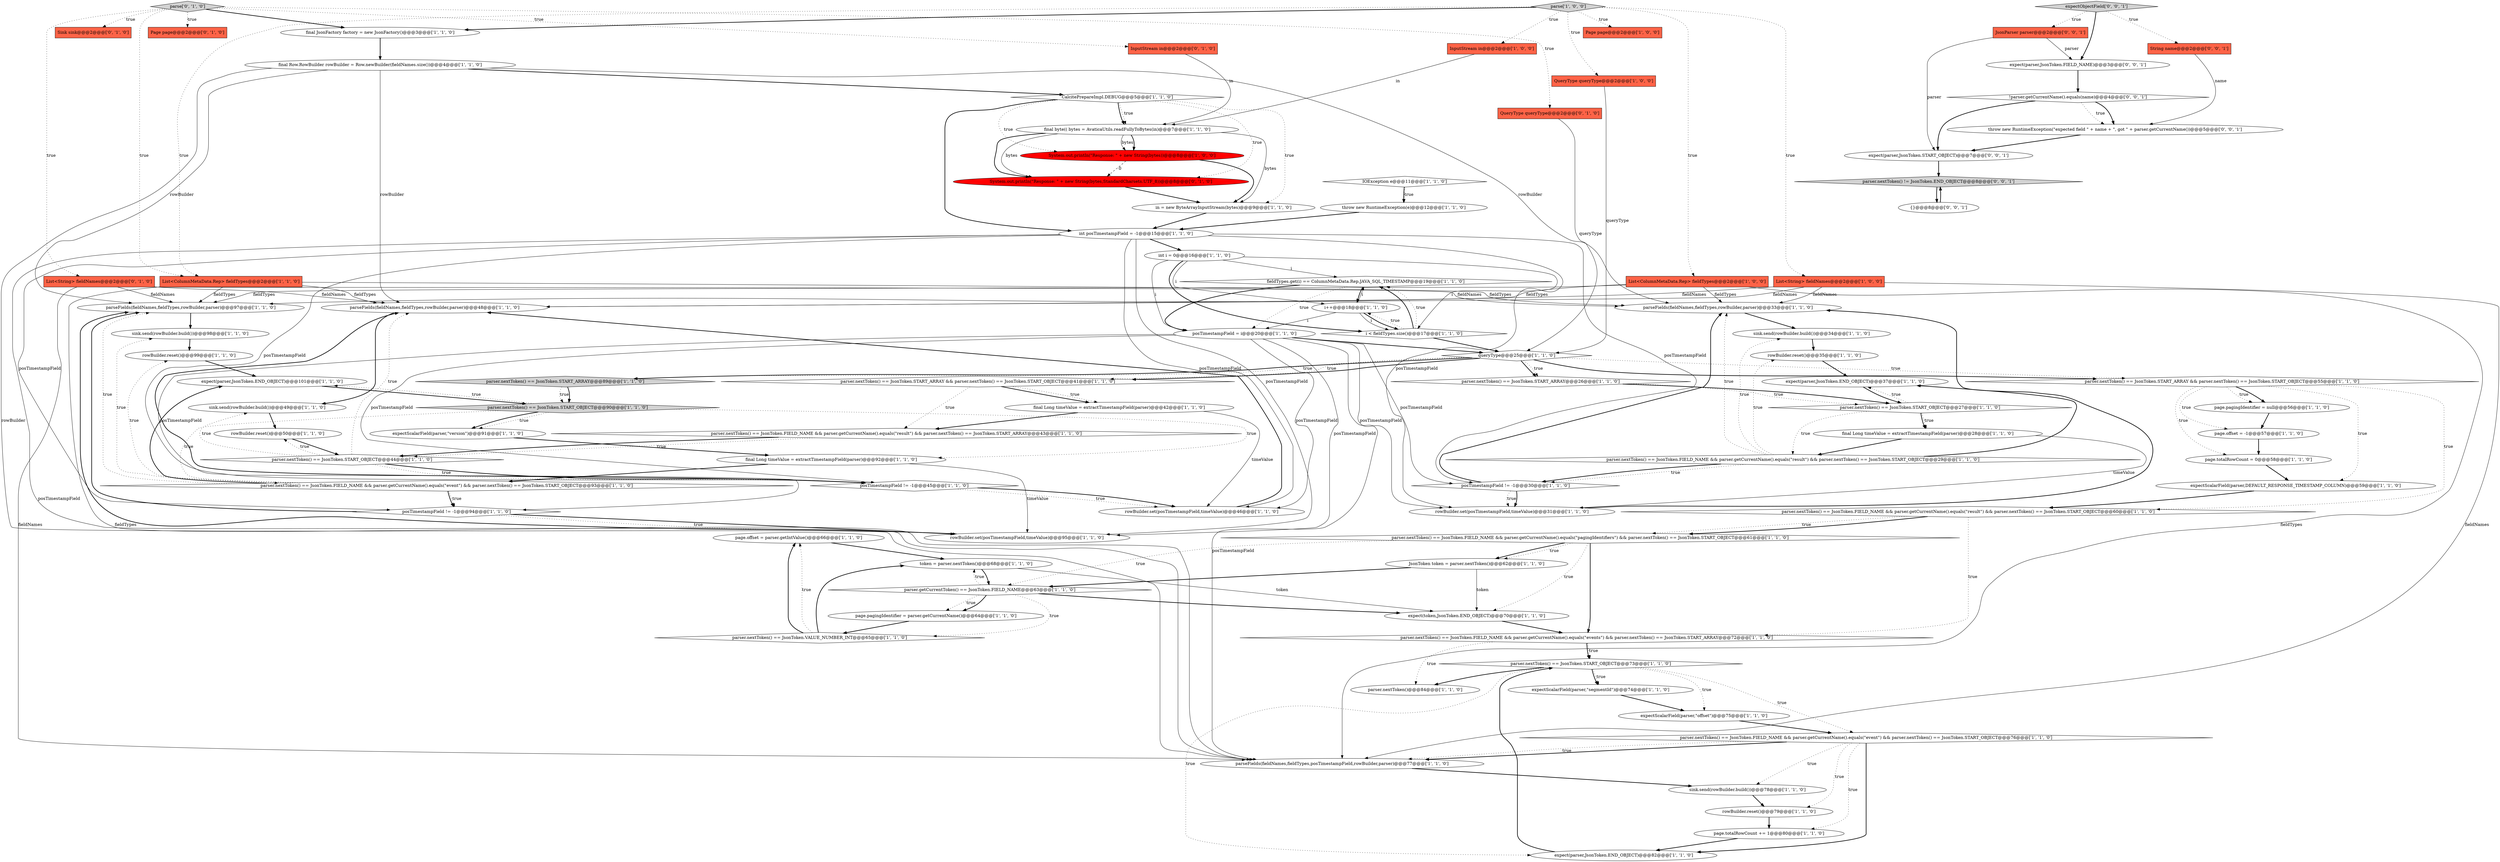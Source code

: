 digraph {
66 [style = filled, label = "page.offset = parser.getIntValue()@@@66@@@['1', '1', '0']", fillcolor = white, shape = ellipse image = "AAA0AAABBB1BBB"];
27 [style = filled, label = "final byte(( bytes = AvaticaUtils.readFullyToBytes(in)@@@7@@@['1', '1', '0']", fillcolor = white, shape = ellipse image = "AAA0AAABBB1BBB"];
16 [style = filled, label = "expect(parser,JsonToken.END_OBJECT)@@@101@@@['1', '1', '0']", fillcolor = white, shape = ellipse image = "AAA0AAABBB1BBB"];
58 [style = filled, label = "expect(token,JsonToken.END_OBJECT)@@@70@@@['1', '1', '0']", fillcolor = white, shape = ellipse image = "AAA0AAABBB1BBB"];
39 [style = filled, label = "rowBuilder.set(posTimestampField,timeValue)@@@31@@@['1', '1', '0']", fillcolor = white, shape = ellipse image = "AAA0AAABBB1BBB"];
17 [style = filled, label = "parseFields(fieldNames,fieldTypes,rowBuilder,parser)@@@48@@@['1', '1', '0']", fillcolor = white, shape = ellipse image = "AAA0AAABBB1BBB"];
68 [style = filled, label = "int i = 0@@@16@@@['1', '1', '0']", fillcolor = white, shape = ellipse image = "AAA0AAABBB1BBB"];
92 [style = filled, label = "expect(parser,JsonToken.FIELD_NAME)@@@3@@@['0', '0', '1']", fillcolor = white, shape = ellipse image = "AAA0AAABBB3BBB"];
25 [style = filled, label = "throw new RuntimeException(e)@@@12@@@['1', '1', '0']", fillcolor = white, shape = ellipse image = "AAA0AAABBB1BBB"];
54 [style = filled, label = "List<ColumnMetaData.Rep> fieldTypes@@@2@@@['1', '1', '0']", fillcolor = tomato, shape = box image = "AAA0AAABBB1BBB"];
91 [style = filled, label = "JsonParser parser@@@2@@@['0', '0', '1']", fillcolor = tomato, shape = box image = "AAA0AAABBB3BBB"];
80 [style = filled, label = "InputStream in@@@2@@@['0', '1', '0']", fillcolor = tomato, shape = box image = "AAA0AAABBB2BBB"];
12 [style = filled, label = "rowBuilder.reset()@@@50@@@['1', '1', '0']", fillcolor = white, shape = ellipse image = "AAA0AAABBB1BBB"];
23 [style = filled, label = "parser.nextToken() == JsonToken.START_ARRAY && parser.nextToken() == JsonToken.START_OBJECT@@@55@@@['1', '1', '0']", fillcolor = white, shape = diamond image = "AAA0AAABBB1BBB"];
53 [style = filled, label = "posTimestampField != -1@@@30@@@['1', '1', '0']", fillcolor = white, shape = diamond image = "AAA0AAABBB1BBB"];
70 [style = filled, label = "sink.send(rowBuilder.build())@@@98@@@['1', '1', '0']", fillcolor = white, shape = ellipse image = "AAA0AAABBB1BBB"];
67 [style = filled, label = "parse['1', '0', '0']", fillcolor = lightgray, shape = diamond image = "AAA0AAABBB1BBB"];
14 [style = filled, label = "parser.nextToken() == JsonToken.FIELD_NAME && parser.getCurrentName().equals(\"events\") && parser.nextToken() == JsonToken.START_ARRAY@@@72@@@['1', '1', '0']", fillcolor = white, shape = diamond image = "AAA0AAABBB1BBB"];
56 [style = filled, label = "parser.nextToken() == JsonToken.START_OBJECT@@@44@@@['1', '1', '0']", fillcolor = white, shape = diamond image = "AAA0AAABBB1BBB"];
73 [style = filled, label = "fieldTypes.get(i) == ColumnMetaData.Rep.JAVA_SQL_TIMESTAMP@@@19@@@['1', '1', '0']", fillcolor = white, shape = diamond image = "AAA0AAABBB1BBB"];
42 [style = filled, label = "sink.send(rowBuilder.build())@@@49@@@['1', '1', '0']", fillcolor = white, shape = ellipse image = "AAA0AAABBB1BBB"];
9 [style = filled, label = "posTimestampField != -1@@@45@@@['1', '1', '0']", fillcolor = white, shape = diamond image = "AAA0AAABBB1BBB"];
71 [style = filled, label = "posTimestampField != -1@@@94@@@['1', '1', '0']", fillcolor = white, shape = diamond image = "AAA0AAABBB1BBB"];
6 [style = filled, label = "final JsonFactory factory = new JsonFactory()@@@3@@@['1', '1', '0']", fillcolor = white, shape = ellipse image = "AAA0AAABBB1BBB"];
18 [style = filled, label = "parser.nextToken() == JsonToken.VALUE_NUMBER_INT@@@65@@@['1', '1', '0']", fillcolor = white, shape = diamond image = "AAA0AAABBB1BBB"];
2 [style = filled, label = "JsonToken token = parser.nextToken()@@@62@@@['1', '1', '0']", fillcolor = white, shape = ellipse image = "AAA0AAABBB1BBB"];
72 [style = filled, label = "posTimestampField = i@@@20@@@['1', '1', '0']", fillcolor = white, shape = ellipse image = "AAA0AAABBB1BBB"];
76 [style = filled, label = "parser.nextToken() == JsonToken.START_ARRAY && parser.nextToken() == JsonToken.START_OBJECT@@@41@@@['1', '1', '0']", fillcolor = white, shape = diamond image = "AAA0AAABBB1BBB"];
33 [style = filled, label = "parser.nextToken() == JsonToken.START_OBJECT@@@27@@@['1', '1', '0']", fillcolor = white, shape = diamond image = "AAA0AAABBB1BBB"];
10 [style = filled, label = "rowBuilder.reset()@@@79@@@['1', '1', '0']", fillcolor = white, shape = ellipse image = "AAA0AAABBB1BBB"];
5 [style = filled, label = "page.totalRowCount = 0@@@58@@@['1', '1', '0']", fillcolor = white, shape = ellipse image = "AAA0AAABBB1BBB"];
13 [style = filled, label = "page.pagingIdentifier = parser.getCurrentName()@@@64@@@['1', '1', '0']", fillcolor = white, shape = ellipse image = "AAA0AAABBB1BBB"];
79 [style = filled, label = "List<String> fieldNames@@@2@@@['0', '1', '0']", fillcolor = tomato, shape = box image = "AAA0AAABBB2BBB"];
85 [style = filled, label = "parser.nextToken() != JsonToken.END_OBJECT@@@8@@@['0', '0', '1']", fillcolor = lightgray, shape = diamond image = "AAA0AAABBB3BBB"];
84 [style = filled, label = "!parser.getCurrentName().equals(name)@@@4@@@['0', '0', '1']", fillcolor = white, shape = diamond image = "AAA0AAABBB3BBB"];
31 [style = filled, label = "final Row.RowBuilder rowBuilder = Row.newBuilder(fieldNames.size())@@@4@@@['1', '1', '0']", fillcolor = white, shape = ellipse image = "AAA0AAABBB1BBB"];
52 [style = filled, label = "expect(parser,JsonToken.END_OBJECT)@@@37@@@['1', '1', '0']", fillcolor = white, shape = ellipse image = "AAA0AAABBB1BBB"];
78 [style = filled, label = "Sink sink@@@2@@@['0', '1', '0']", fillcolor = tomato, shape = box image = "AAA0AAABBB2BBB"];
35 [style = filled, label = "token = parser.nextToken()@@@68@@@['1', '1', '0']", fillcolor = white, shape = ellipse image = "AAA0AAABBB1BBB"];
62 [style = filled, label = "i++@@@18@@@['1', '1', '0']", fillcolor = white, shape = ellipse image = "AAA0AAABBB1BBB"];
21 [style = filled, label = "sink.send(rowBuilder.build())@@@34@@@['1', '1', '0']", fillcolor = white, shape = ellipse image = "AAA0AAABBB1BBB"];
36 [style = filled, label = "IOException e@@@11@@@['1', '1', '0']", fillcolor = white, shape = diamond image = "AAA0AAABBB1BBB"];
43 [style = filled, label = "parser.nextToken() == JsonToken.FIELD_NAME && parser.getCurrentName().equals(\"event\") && parser.nextToken() == JsonToken.START_OBJECT@@@76@@@['1', '1', '0']", fillcolor = white, shape = diamond image = "AAA0AAABBB1BBB"];
28 [style = filled, label = "i < fieldTypes.size()@@@17@@@['1', '1', '0']", fillcolor = white, shape = diamond image = "AAA0AAABBB1BBB"];
81 [style = filled, label = "QueryType queryType@@@2@@@['0', '1', '0']", fillcolor = tomato, shape = box image = "AAA0AAABBB2BBB"];
74 [style = filled, label = "parseFields(fieldNames,fieldTypes,rowBuilder,parser)@@@33@@@['1', '1', '0']", fillcolor = white, shape = ellipse image = "AAA0AAABBB1BBB"];
82 [style = filled, label = "System.out.println(\"Response: \" + new String(bytes,StandardCharsets.UTF_8))@@@8@@@['0', '1', '0']", fillcolor = red, shape = ellipse image = "AAA1AAABBB2BBB"];
89 [style = filled, label = "String name@@@2@@@['0', '0', '1']", fillcolor = tomato, shape = box image = "AAA0AAABBB3BBB"];
50 [style = filled, label = "parser.nextToken() == JsonToken.FIELD_NAME && parser.getCurrentName().equals(\"result\") && parser.nextToken() == JsonToken.START_OBJECT@@@60@@@['1', '1', '0']", fillcolor = white, shape = diamond image = "AAA0AAABBB1BBB"];
69 [style = filled, label = "parseFields(fieldNames,fieldTypes,rowBuilder,parser)@@@97@@@['1', '1', '0']", fillcolor = white, shape = ellipse image = "AAA0AAABBB1BBB"];
7 [style = filled, label = "parser.nextToken() == JsonToken.FIELD_NAME && parser.getCurrentName().equals(\"pagingIdentifiers\") && parser.nextToken() == JsonToken.START_OBJECT@@@61@@@['1', '1', '0']", fillcolor = white, shape = diamond image = "AAA0AAABBB1BBB"];
46 [style = filled, label = "final Long timeValue = extractTimestampField(parser)@@@28@@@['1', '1', '0']", fillcolor = white, shape = ellipse image = "AAA0AAABBB1BBB"];
55 [style = filled, label = "parser.nextToken()@@@84@@@['1', '1', '0']", fillcolor = white, shape = ellipse image = "AAA0AAABBB1BBB"];
8 [style = filled, label = "sink.send(rowBuilder.build())@@@78@@@['1', '1', '0']", fillcolor = white, shape = ellipse image = "AAA0AAABBB1BBB"];
37 [style = filled, label = "rowBuilder.reset()@@@99@@@['1', '1', '0']", fillcolor = white, shape = ellipse image = "AAA0AAABBB1BBB"];
34 [style = filled, label = "parser.getCurrentToken() == JsonToken.FIELD_NAME@@@63@@@['1', '1', '0']", fillcolor = white, shape = diamond image = "AAA0AAABBB1BBB"];
1 [style = filled, label = "page.pagingIdentifier = null@@@56@@@['1', '1', '0']", fillcolor = white, shape = ellipse image = "AAA0AAABBB1BBB"];
60 [style = filled, label = "expect(parser,JsonToken.END_OBJECT)@@@82@@@['1', '1', '0']", fillcolor = white, shape = ellipse image = "AAA0AAABBB1BBB"];
49 [style = filled, label = "final Long timeValue = extractTimestampField(parser)@@@92@@@['1', '1', '0']", fillcolor = white, shape = ellipse image = "AAA0AAABBB1BBB"];
3 [style = filled, label = "rowBuilder.set(posTimestampField,timeValue)@@@95@@@['1', '1', '0']", fillcolor = white, shape = ellipse image = "AAA0AAABBB1BBB"];
20 [style = filled, label = "parser.nextToken() == JsonToken.START_ARRAY@@@89@@@['1', '1', '0']", fillcolor = lightgray, shape = diamond image = "AAA0AAABBB1BBB"];
77 [style = filled, label = "parse['0', '1', '0']", fillcolor = lightgray, shape = diamond image = "AAA0AAABBB2BBB"];
61 [style = filled, label = "in = new ByteArrayInputStream(bytes)@@@9@@@['1', '1', '0']", fillcolor = white, shape = ellipse image = "AAA0AAABBB1BBB"];
15 [style = filled, label = "QueryType queryType@@@2@@@['1', '0', '0']", fillcolor = tomato, shape = box image = "AAA0AAABBB1BBB"];
24 [style = filled, label = "Page page@@@2@@@['1', '0', '0']", fillcolor = tomato, shape = box image = "AAA0AAABBB1BBB"];
0 [style = filled, label = "int posTimestampField = -1@@@15@@@['1', '1', '0']", fillcolor = white, shape = ellipse image = "AAA0AAABBB1BBB"];
47 [style = filled, label = "List<String> fieldNames@@@2@@@['1', '0', '0']", fillcolor = tomato, shape = box image = "AAA0AAABBB1BBB"];
87 [style = filled, label = "expectObjectField['0', '0', '1']", fillcolor = lightgray, shape = diamond image = "AAA0AAABBB3BBB"];
32 [style = filled, label = "parser.nextToken() == JsonToken.START_ARRAY@@@26@@@['1', '1', '0']", fillcolor = white, shape = diamond image = "AAA0AAABBB1BBB"];
30 [style = filled, label = "parser.nextToken() == JsonToken.FIELD_NAME && parser.getCurrentName().equals(\"result\") && parser.nextToken() == JsonToken.START_ARRAY@@@43@@@['1', '1', '0']", fillcolor = white, shape = diamond image = "AAA0AAABBB1BBB"];
38 [style = filled, label = "InputStream in@@@2@@@['1', '0', '0']", fillcolor = tomato, shape = box image = "AAA0AAABBB1BBB"];
45 [style = filled, label = "expectScalarField(parser,DEFAULT_RESPONSE_TIMESTAMP_COLUMN)@@@59@@@['1', '1', '0']", fillcolor = white, shape = ellipse image = "AAA0AAABBB1BBB"];
59 [style = filled, label = "expectScalarField(parser,\"offset\")@@@75@@@['1', '1', '0']", fillcolor = white, shape = ellipse image = "AAA0AAABBB1BBB"];
19 [style = filled, label = "expectScalarField(parser,\"segmentId\")@@@74@@@['1', '1', '0']", fillcolor = white, shape = ellipse image = "AAA0AAABBB1BBB"];
11 [style = filled, label = "List<ColumnMetaData.Rep> fieldTypes@@@2@@@['1', '0', '0']", fillcolor = tomato, shape = box image = "AAA0AAABBB1BBB"];
57 [style = filled, label = "queryType@@@25@@@['1', '1', '0']", fillcolor = white, shape = diamond image = "AAA0AAABBB1BBB"];
75 [style = filled, label = "rowBuilder.reset()@@@35@@@['1', '1', '0']", fillcolor = white, shape = ellipse image = "AAA0AAABBB1BBB"];
90 [style = filled, label = "{}@@@8@@@['0', '0', '1']", fillcolor = white, shape = ellipse image = "AAA0AAABBB3BBB"];
44 [style = filled, label = "page.totalRowCount += 1@@@80@@@['1', '1', '0']", fillcolor = white, shape = ellipse image = "AAA0AAABBB1BBB"];
26 [style = filled, label = "parser.nextToken() == JsonToken.FIELD_NAME && parser.getCurrentName().equals(\"result\") && parser.nextToken() == JsonToken.START_OBJECT@@@29@@@['1', '1', '0']", fillcolor = white, shape = diamond image = "AAA0AAABBB1BBB"];
4 [style = filled, label = "rowBuilder.set(posTimestampField,timeValue)@@@46@@@['1', '1', '0']", fillcolor = white, shape = ellipse image = "AAA0AAABBB1BBB"];
51 [style = filled, label = "parser.nextToken() == JsonToken.START_OBJECT@@@90@@@['1', '1', '0']", fillcolor = lightgray, shape = diamond image = "AAA0AAABBB1BBB"];
41 [style = filled, label = "final Long timeValue = extractTimestampField(parser)@@@42@@@['1', '1', '0']", fillcolor = white, shape = ellipse image = "AAA0AAABBB1BBB"];
86 [style = filled, label = "throw new RuntimeException(\"expected field \" + name + \", got \" + parser.getCurrentName())@@@5@@@['0', '0', '1']", fillcolor = white, shape = ellipse image = "AAA0AAABBB3BBB"];
88 [style = filled, label = "expect(parser,JsonToken.START_OBJECT)@@@7@@@['0', '0', '1']", fillcolor = white, shape = ellipse image = "AAA0AAABBB3BBB"];
29 [style = filled, label = "parseFields(fieldNames,fieldTypes,posTimestampField,rowBuilder,parser)@@@77@@@['1', '1', '0']", fillcolor = white, shape = ellipse image = "AAA0AAABBB1BBB"];
64 [style = filled, label = "System.out.println(\"Response: \" + new String(bytes))@@@8@@@['1', '0', '0']", fillcolor = red, shape = ellipse image = "AAA1AAABBB1BBB"];
65 [style = filled, label = "CalcitePrepareImpl.DEBUG@@@5@@@['1', '1', '0']", fillcolor = white, shape = diamond image = "AAA0AAABBB1BBB"];
22 [style = filled, label = "parser.nextToken() == JsonToken.FIELD_NAME && parser.getCurrentName().equals(\"event\") && parser.nextToken() == JsonToken.START_OBJECT@@@93@@@['1', '1', '0']", fillcolor = white, shape = diamond image = "AAA0AAABBB1BBB"];
48 [style = filled, label = "expectScalarField(parser,\"version\")@@@91@@@['1', '1', '0']", fillcolor = white, shape = ellipse image = "AAA0AAABBB1BBB"];
83 [style = filled, label = "Page page@@@2@@@['0', '1', '0']", fillcolor = tomato, shape = box image = "AAA0AAABBB2BBB"];
63 [style = filled, label = "parser.nextToken() == JsonToken.START_OBJECT@@@73@@@['1', '1', '0']", fillcolor = white, shape = diamond image = "AAA0AAABBB1BBB"];
40 [style = filled, label = "page.offset = -1@@@57@@@['1', '1', '0']", fillcolor = white, shape = ellipse image = "AAA0AAABBB1BBB"];
16->51 [style = bold, label=""];
8->10 [style = bold, label=""];
77->54 [style = dotted, label="true"];
47->69 [style = solid, label="fieldNames"];
43->60 [style = bold, label=""];
56->42 [style = dotted, label="true"];
68->73 [style = solid, label="i"];
65->64 [style = dotted, label="true"];
79->69 [style = solid, label="fieldNames"];
72->57 [style = bold, label=""];
82->61 [style = bold, label=""];
7->34 [style = dotted, label="true"];
27->61 [style = solid, label="bytes"];
73->62 [style = bold, label=""];
53->39 [style = dotted, label="true"];
64->82 [style = dashed, label="0"];
65->0 [style = bold, label=""];
23->5 [style = dotted, label="true"];
67->11 [style = dotted, label="true"];
70->37 [style = bold, label=""];
21->75 [style = bold, label=""];
51->48 [style = dotted, label="true"];
49->3 [style = solid, label="timeValue"];
80->27 [style = solid, label="in"];
57->20 [style = bold, label=""];
5->45 [style = bold, label=""];
0->4 [style = solid, label="posTimestampField"];
27->82 [style = bold, label=""];
74->21 [style = bold, label=""];
68->28 [style = solid, label="i"];
33->26 [style = dotted, label="true"];
53->39 [style = bold, label=""];
77->81 [style = dotted, label="true"];
49->22 [style = bold, label=""];
87->92 [style = bold, label=""];
63->19 [style = dotted, label="true"];
7->14 [style = bold, label=""];
34->58 [style = bold, label=""];
84->88 [style = bold, label=""];
67->24 [style = dotted, label="true"];
65->82 [style = dotted, label="true"];
31->69 [style = solid, label="rowBuilder"];
63->55 [style = bold, label=""];
72->39 [style = solid, label="posTimestampField"];
51->48 [style = bold, label=""];
76->41 [style = bold, label=""];
33->46 [style = bold, label=""];
11->17 [style = solid, label="fieldTypes"];
87->91 [style = dotted, label="true"];
43->8 [style = dotted, label="true"];
60->63 [style = bold, label=""];
75->52 [style = bold, label=""];
18->35 [style = bold, label=""];
11->74 [style = solid, label="fieldTypes"];
43->29 [style = bold, label=""];
22->71 [style = bold, label=""];
35->58 [style = solid, label="token"];
28->62 [style = dotted, label="true"];
26->75 [style = dotted, label="true"];
77->78 [style = dotted, label="true"];
72->4 [style = solid, label="posTimestampField"];
50->7 [style = dotted, label="true"];
48->49 [style = bold, label=""];
34->13 [style = dotted, label="true"];
11->29 [style = solid, label="fieldTypes"];
27->64 [style = solid, label="bytes"];
34->18 [style = dotted, label="true"];
28->73 [style = bold, label=""];
31->29 [style = solid, label="rowBuilder"];
0->3 [style = solid, label="posTimestampField"];
0->68 [style = bold, label=""];
2->34 [style = bold, label=""];
85->90 [style = bold, label=""];
47->17 [style = solid, label="fieldNames"];
57->76 [style = dotted, label="true"];
50->14 [style = dotted, label="true"];
87->89 [style = dotted, label="true"];
9->17 [style = bold, label=""];
67->47 [style = dotted, label="true"];
54->29 [style = solid, label="fieldTypes"];
17->42 [style = bold, label=""];
22->70 [style = dotted, label="true"];
66->35 [style = bold, label=""];
11->69 [style = solid, label="fieldTypes"];
91->92 [style = solid, label="parser"];
56->9 [style = bold, label=""];
23->50 [style = dotted, label="true"];
0->29 [style = solid, label="posTimestampField"];
23->40 [style = dotted, label="true"];
27->82 [style = solid, label="bytes"];
57->32 [style = bold, label=""];
57->23 [style = bold, label=""];
26->53 [style = dotted, label="true"];
41->30 [style = bold, label=""];
65->27 [style = bold, label=""];
62->28 [style = solid, label="i"];
2->58 [style = solid, label="token"];
36->25 [style = bold, label=""];
76->41 [style = dotted, label="true"];
23->1 [style = dotted, label="true"];
10->44 [style = bold, label=""];
38->27 [style = solid, label="in"];
40->5 [style = bold, label=""];
57->76 [style = bold, label=""];
7->2 [style = bold, label=""];
22->71 [style = dotted, label="true"];
77->80 [style = dotted, label="true"];
67->15 [style = dotted, label="true"];
79->74 [style = solid, label="fieldNames"];
61->0 [style = bold, label=""];
62->28 [style = bold, label=""];
27->64 [style = bold, label=""];
30->56 [style = dotted, label="true"];
9->4 [style = dotted, label="true"];
92->84 [style = bold, label=""];
77->83 [style = dotted, label="true"];
35->34 [style = bold, label=""];
59->43 [style = bold, label=""];
37->16 [style = bold, label=""];
51->16 [style = dotted, label="true"];
77->6 [style = bold, label=""];
13->18 [style = bold, label=""];
79->29 [style = solid, label="fieldNames"];
22->69 [style = dotted, label="true"];
25->0 [style = bold, label=""];
43->10 [style = dotted, label="true"];
7->2 [style = dotted, label="true"];
18->66 [style = bold, label=""];
73->72 [style = dotted, label="true"];
71->3 [style = bold, label=""];
79->17 [style = solid, label="fieldNames"];
4->17 [style = bold, label=""];
33->52 [style = dotted, label="true"];
20->51 [style = dotted, label="true"];
26->53 [style = bold, label=""];
52->33 [style = bold, label=""];
72->53 [style = solid, label="posTimestampField"];
22->16 [style = bold, label=""];
90->85 [style = bold, label=""];
63->59 [style = dotted, label="true"];
58->14 [style = bold, label=""];
7->58 [style = dotted, label="true"];
71->3 [style = dotted, label="true"];
68->62 [style = solid, label="i"];
51->49 [style = dotted, label="true"];
22->37 [style = dotted, label="true"];
46->39 [style = solid, label="timeValue"];
67->6 [style = bold, label=""];
72->9 [style = solid, label="posTimestampField"];
72->71 [style = solid, label="posTimestampField"];
19->59 [style = bold, label=""];
32->33 [style = bold, label=""];
32->33 [style = dotted, label="true"];
63->60 [style = dotted, label="true"];
68->72 [style = solid, label="i"];
77->79 [style = dotted, label="true"];
14->63 [style = bold, label=""];
26->52 [style = bold, label=""];
84->86 [style = dotted, label="true"];
43->44 [style = dotted, label="true"];
65->27 [style = dotted, label="true"];
34->35 [style = dotted, label="true"];
12->56 [style = bold, label=""];
53->74 [style = bold, label=""];
20->51 [style = bold, label=""];
54->17 [style = solid, label="fieldTypes"];
73->72 [style = bold, label=""];
23->45 [style = dotted, label="true"];
3->69 [style = bold, label=""];
67->38 [style = dotted, label="true"];
64->61 [style = bold, label=""];
65->61 [style = dotted, label="true"];
31->17 [style = solid, label="rowBuilder"];
57->23 [style = dotted, label="true"];
28->57 [style = bold, label=""];
81->57 [style = solid, label="queryType"];
33->46 [style = dotted, label="true"];
68->28 [style = bold, label=""];
62->72 [style = solid, label="i"];
31->65 [style = bold, label=""];
15->57 [style = solid, label="queryType"];
57->32 [style = dotted, label="true"];
26->74 [style = dotted, label="true"];
41->4 [style = solid, label="timeValue"];
54->69 [style = solid, label="fieldTypes"];
14->63 [style = dotted, label="true"];
29->8 [style = bold, label=""];
0->9 [style = solid, label="posTimestampField"];
44->60 [style = bold, label=""];
47->29 [style = solid, label="fieldNames"];
1->40 [style = bold, label=""];
91->88 [style = solid, label="parser"];
86->88 [style = bold, label=""];
47->74 [style = solid, label="fieldNames"];
9->4 [style = bold, label=""];
34->13 [style = bold, label=""];
50->7 [style = bold, label=""];
56->17 [style = dotted, label="true"];
39->74 [style = bold, label=""];
42->12 [style = bold, label=""];
84->86 [style = bold, label=""];
63->19 [style = bold, label=""];
0->39 [style = solid, label="posTimestampField"];
71->69 [style = bold, label=""];
43->29 [style = dotted, label="true"];
62->73 [style = solid, label="i"];
57->20 [style = dotted, label="true"];
28->73 [style = dotted, label="true"];
31->74 [style = solid, label="rowBuilder"];
6->31 [style = bold, label=""];
46->26 [style = bold, label=""];
72->29 [style = solid, label="posTimestampField"];
89->86 [style = solid, label="name"];
45->50 [style = bold, label=""];
26->21 [style = dotted, label="true"];
56->12 [style = dotted, label="true"];
63->43 [style = dotted, label="true"];
14->55 [style = dotted, label="true"];
76->30 [style = dotted, label="true"];
30->56 [style = bold, label=""];
23->1 [style = bold, label=""];
51->22 [style = dotted, label="true"];
54->74 [style = solid, label="fieldTypes"];
88->85 [style = bold, label=""];
18->66 [style = dotted, label="true"];
69->70 [style = bold, label=""];
72->3 [style = solid, label="posTimestampField"];
56->9 [style = dotted, label="true"];
67->54 [style = dotted, label="true"];
36->25 [style = dotted, label="true"];
0->71 [style = solid, label="posTimestampField"];
0->53 [style = solid, label="posTimestampField"];
}
